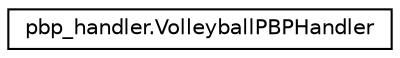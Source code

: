 digraph "Graphical Class Hierarchy"
{
  edge [fontname="Helvetica",fontsize="10",labelfontname="Helvetica",labelfontsize="10"];
  node [fontname="Helvetica",fontsize="10",shape=record];
  rankdir="LR";
  Node0 [label="pbp_handler.VolleyballPBPHandler",height=0.2,width=0.4,color="black", fillcolor="white", style="filled",URL="$classpbp__handler_1_1_volleyball_p_b_p_handler.html"];
}
